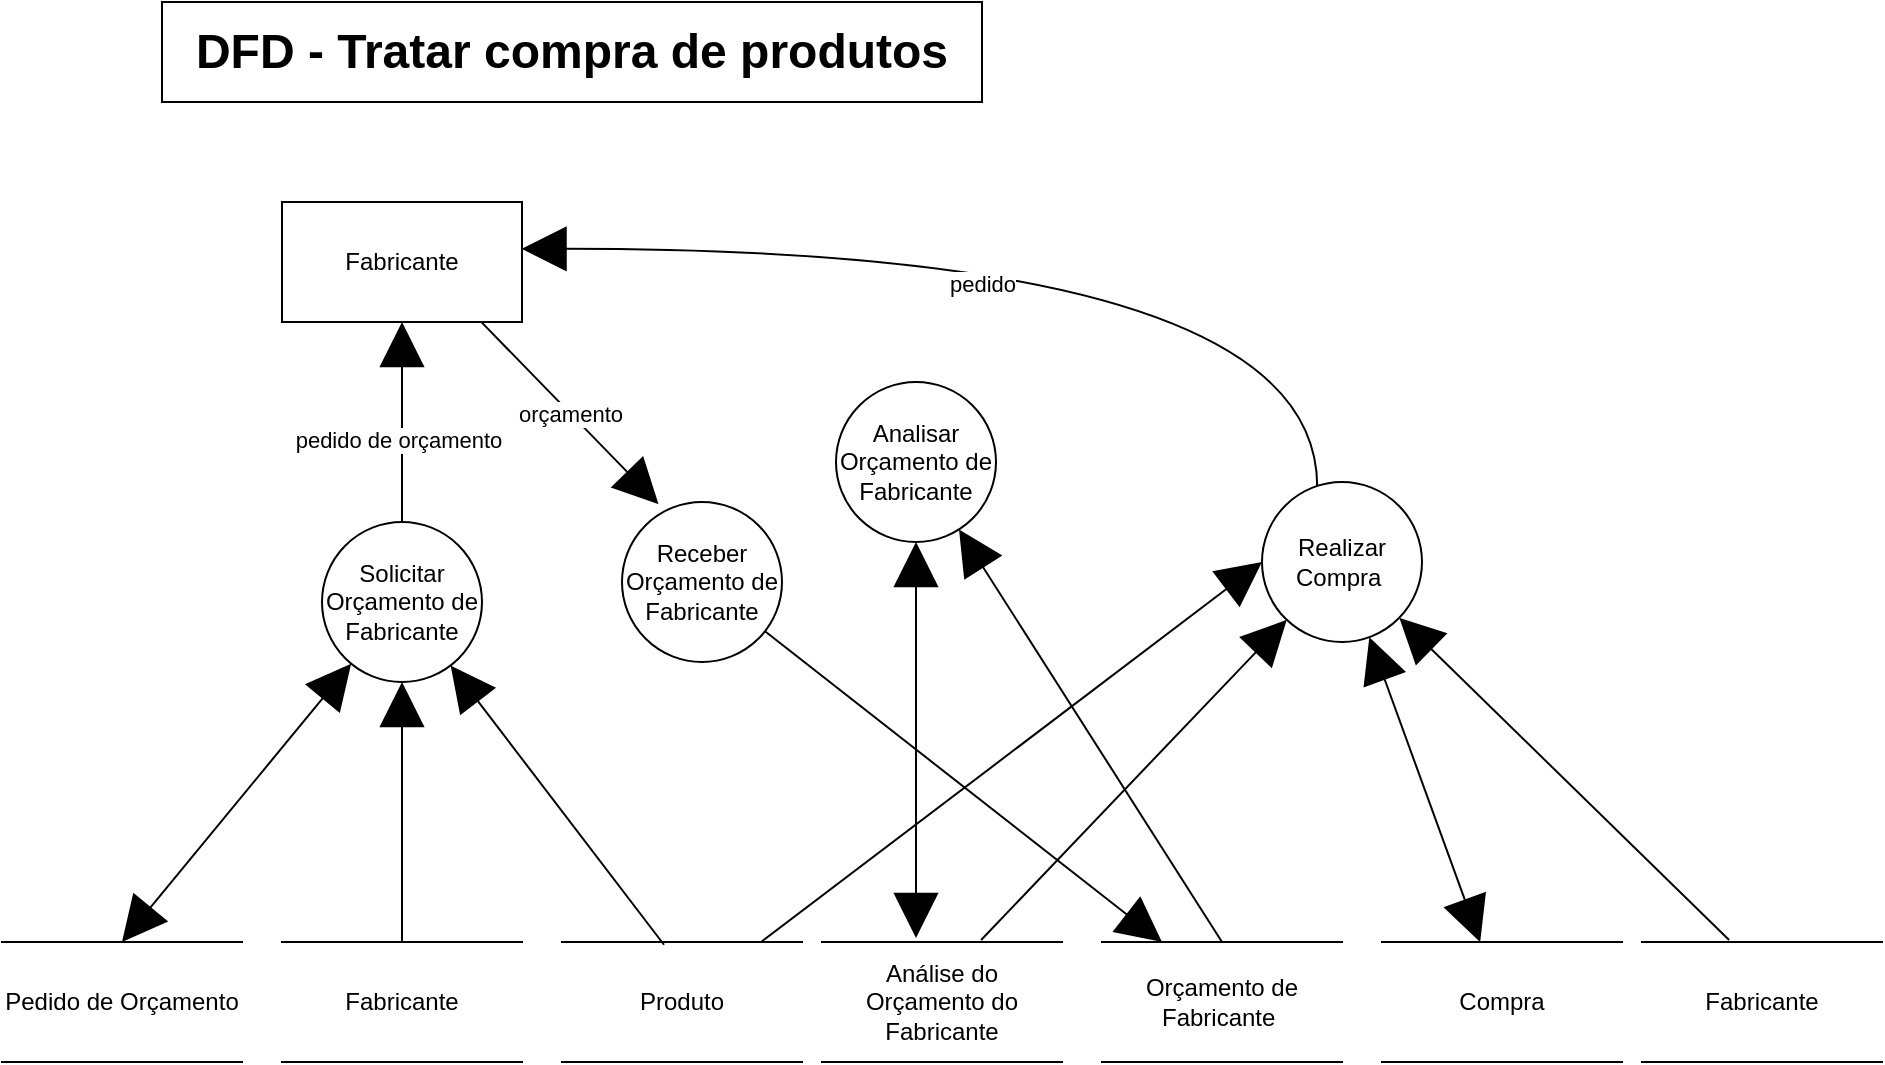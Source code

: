 <mxfile version="14.5.1" type="device"><diagram id="jZRgPFqPyNNf1rV4xsgB" name="Página-1"><mxGraphModel dx="2678" dy="592" grid="1" gridSize="10" guides="1" tooltips="1" connect="1" arrows="1" fold="1" page="1" pageScale="1" pageWidth="827" pageHeight="1169" math="0" shadow="0"><root><mxCell id="0"/><mxCell id="1" parent="0"/><mxCell id="oipiTCr6KgIqRKH9O_RR-1" value="&lt;span style=&quot;font-size: 24px ; font-weight: 700&quot;&gt;DFD - Tratar&lt;/span&gt;&lt;span style=&quot;font-size: 24px&quot;&gt;&lt;b&gt;&amp;nbsp;compra de produtos&lt;/b&gt;&lt;/span&gt;" style="rounded=0;whiteSpace=wrap;html=1;" vertex="1" parent="1"><mxGeometry x="-810" y="20" width="410" height="50" as="geometry"/></mxCell><mxCell id="oipiTCr6KgIqRKH9O_RR-2" value="Fabricante" style="shape=partialRectangle;whiteSpace=wrap;html=1;left=0;right=0;fillColor=none;" vertex="1" parent="1"><mxGeometry x="-750" y="490" width="120" height="60" as="geometry"/></mxCell><mxCell id="oipiTCr6KgIqRKH9O_RR-3" value="Fabricante" style="rounded=0;whiteSpace=wrap;html=1;" vertex="1" parent="1"><mxGeometry x="-750" y="120" width="120" height="60" as="geometry"/></mxCell><mxCell id="oipiTCr6KgIqRKH9O_RR-5" style="edgeStyle=orthogonalEdgeStyle;rounded=0;orthogonalLoop=1;jettySize=auto;html=1;entryX=0.5;entryY=1;entryDx=0;entryDy=0;endArrow=block;endFill=1;endSize=20;" edge="1" parent="1" source="oipiTCr6KgIqRKH9O_RR-4" target="oipiTCr6KgIqRKH9O_RR-3"><mxGeometry relative="1" as="geometry"/></mxCell><mxCell id="oipiTCr6KgIqRKH9O_RR-12" value="pedido de orçamento" style="edgeLabel;html=1;align=center;verticalAlign=middle;resizable=0;points=[];" vertex="1" connectable="0" parent="oipiTCr6KgIqRKH9O_RR-5"><mxGeometry x="-0.18" y="2" relative="1" as="geometry"><mxPoint as="offset"/></mxGeometry></mxCell><mxCell id="oipiTCr6KgIqRKH9O_RR-6" style="edgeStyle=orthogonalEdgeStyle;rounded=0;orthogonalLoop=1;jettySize=auto;html=1;entryX=0.5;entryY=0;entryDx=0;entryDy=0;endArrow=none;endFill=0;endSize=20;startArrow=block;startFill=1;startSize=20;" edge="1" parent="1" source="oipiTCr6KgIqRKH9O_RR-4" target="oipiTCr6KgIqRKH9O_RR-2"><mxGeometry relative="1" as="geometry"/></mxCell><mxCell id="oipiTCr6KgIqRKH9O_RR-14" style="edgeStyle=none;rounded=0;orthogonalLoop=1;jettySize=auto;html=1;entryX=0.425;entryY=0.023;entryDx=0;entryDy=0;entryPerimeter=0;startArrow=block;startFill=1;startSize=20;endArrow=none;endFill=0;endSize=20;" edge="1" parent="1" source="oipiTCr6KgIqRKH9O_RR-4" target="oipiTCr6KgIqRKH9O_RR-10"><mxGeometry relative="1" as="geometry"/></mxCell><mxCell id="oipiTCr6KgIqRKH9O_RR-32" style="edgeStyle=none;rounded=0;orthogonalLoop=1;jettySize=auto;html=1;entryX=0.5;entryY=0;entryDx=0;entryDy=0;startArrow=block;startFill=1;startSize=20;endArrow=block;endFill=1;endSize=20;" edge="1" parent="1" source="oipiTCr6KgIqRKH9O_RR-4" target="oipiTCr6KgIqRKH9O_RR-31"><mxGeometry relative="1" as="geometry"/></mxCell><mxCell id="oipiTCr6KgIqRKH9O_RR-4" value="Solicitar Orçamento de Fabricante" style="ellipse;whiteSpace=wrap;html=1;aspect=fixed;" vertex="1" parent="1"><mxGeometry x="-730" y="280" width="80" height="80" as="geometry"/></mxCell><mxCell id="oipiTCr6KgIqRKH9O_RR-9" value="orçamento" style="rounded=0;orthogonalLoop=1;jettySize=auto;html=1;entryX=0.832;entryY=1.003;entryDx=0;entryDy=0;entryPerimeter=0;startArrow=block;startFill=1;startSize=20;endArrow=none;endFill=0;endSize=20;exitX=0.228;exitY=0.013;exitDx=0;exitDy=0;exitPerimeter=0;" edge="1" parent="1" source="oipiTCr6KgIqRKH9O_RR-7" target="oipiTCr6KgIqRKH9O_RR-3"><mxGeometry relative="1" as="geometry"/></mxCell><mxCell id="oipiTCr6KgIqRKH9O_RR-15" style="edgeStyle=none;rounded=0;orthogonalLoop=1;jettySize=auto;html=1;entryX=0.25;entryY=0;entryDx=0;entryDy=0;startArrow=none;startFill=0;startSize=20;endArrow=block;endFill=1;endSize=20;" edge="1" parent="1" source="oipiTCr6KgIqRKH9O_RR-7" target="oipiTCr6KgIqRKH9O_RR-11"><mxGeometry relative="1" as="geometry"/></mxCell><mxCell id="oipiTCr6KgIqRKH9O_RR-7" value="Receber Orçamento de Fabricante" style="ellipse;whiteSpace=wrap;html=1;aspect=fixed;" vertex="1" parent="1"><mxGeometry x="-580" y="270" width="80" height="80" as="geometry"/></mxCell><mxCell id="oipiTCr6KgIqRKH9O_RR-24" style="edgeStyle=none;rounded=0;orthogonalLoop=1;jettySize=auto;html=1;startArrow=none;startFill=0;startSize=20;endArrow=block;endFill=1;endSize=20;entryX=0;entryY=0.5;entryDx=0;entryDy=0;" edge="1" parent="1" source="oipiTCr6KgIqRKH9O_RR-10" target="oipiTCr6KgIqRKH9O_RR-20"><mxGeometry relative="1" as="geometry"/></mxCell><mxCell id="oipiTCr6KgIqRKH9O_RR-10" value="Produto" style="shape=partialRectangle;whiteSpace=wrap;html=1;left=0;right=0;fillColor=none;" vertex="1" parent="1"><mxGeometry x="-610" y="490" width="120" height="60" as="geometry"/></mxCell><mxCell id="oipiTCr6KgIqRKH9O_RR-18" style="edgeStyle=none;rounded=0;orthogonalLoop=1;jettySize=auto;html=1;entryX=0.5;entryY=1;entryDx=0;entryDy=0;startArrow=block;startFill=1;startSize=20;endArrow=block;endFill=1;endSize=20;" edge="1" parent="1" target="oipiTCr6KgIqRKH9O_RR-16"><mxGeometry relative="1" as="geometry"><mxPoint x="-433" y="488" as="sourcePoint"/></mxGeometry></mxCell><mxCell id="oipiTCr6KgIqRKH9O_RR-11" value="Orçamento de Fabricante&amp;nbsp;" style="shape=partialRectangle;whiteSpace=wrap;html=1;left=0;right=0;fillColor=none;" vertex="1" parent="1"><mxGeometry x="-340" y="490" width="120" height="60" as="geometry"/></mxCell><mxCell id="oipiTCr6KgIqRKH9O_RR-37" style="edgeStyle=none;rounded=0;orthogonalLoop=1;jettySize=auto;html=1;entryX=0.5;entryY=0;entryDx=0;entryDy=0;startArrow=block;startFill=1;startSize=20;endArrow=none;endFill=0;endSize=20;" edge="1" parent="1" source="oipiTCr6KgIqRKH9O_RR-16" target="oipiTCr6KgIqRKH9O_RR-11"><mxGeometry relative="1" as="geometry"/></mxCell><mxCell id="oipiTCr6KgIqRKH9O_RR-16" value="Analisar Orçamento de Fabricante" style="ellipse;whiteSpace=wrap;html=1;aspect=fixed;" vertex="1" parent="1"><mxGeometry x="-473" y="210" width="80" height="80" as="geometry"/></mxCell><mxCell id="oipiTCr6KgIqRKH9O_RR-27" style="edgeStyle=orthogonalEdgeStyle;curved=1;rounded=0;orthogonalLoop=1;jettySize=auto;html=1;entryX=0.998;entryY=0.39;entryDx=0;entryDy=0;entryPerimeter=0;startArrow=none;startFill=0;startSize=20;endArrow=block;endFill=1;endSize=20;exitX=0.345;exitY=0.028;exitDx=0;exitDy=0;exitPerimeter=0;" edge="1" parent="1" source="oipiTCr6KgIqRKH9O_RR-20" target="oipiTCr6KgIqRKH9O_RR-3"><mxGeometry relative="1" as="geometry"><Array as="points"><mxPoint x="-232" y="143"/></Array></mxGeometry></mxCell><mxCell id="oipiTCr6KgIqRKH9O_RR-28" value="pedido" style="edgeLabel;html=1;align=center;verticalAlign=middle;resizable=0;points=[];" vertex="1" connectable="0" parent="oipiTCr6KgIqRKH9O_RR-27"><mxGeometry x="0.154" y="17" relative="1" as="geometry"><mxPoint x="11.56" as="offset"/></mxGeometry></mxCell><mxCell id="oipiTCr6KgIqRKH9O_RR-30" style="rounded=0;orthogonalLoop=1;jettySize=auto;html=1;startArrow=block;startFill=1;startSize=20;endArrow=block;endFill=1;endSize=20;" edge="1" parent="1" source="oipiTCr6KgIqRKH9O_RR-20" target="oipiTCr6KgIqRKH9O_RR-29"><mxGeometry relative="1" as="geometry"/></mxCell><mxCell id="oipiTCr6KgIqRKH9O_RR-36" style="edgeStyle=none;rounded=0;orthogonalLoop=1;jettySize=auto;html=1;entryX=0.363;entryY=-0.017;entryDx=0;entryDy=0;entryPerimeter=0;startArrow=block;startFill=1;startSize=20;endArrow=none;endFill=0;endSize=20;" edge="1" parent="1" source="oipiTCr6KgIqRKH9O_RR-20" target="oipiTCr6KgIqRKH9O_RR-34"><mxGeometry relative="1" as="geometry"/></mxCell><mxCell id="oipiTCr6KgIqRKH9O_RR-39" style="edgeStyle=none;rounded=0;orthogonalLoop=1;jettySize=auto;html=1;entryX=0.663;entryY=-0.017;entryDx=0;entryDy=0;entryPerimeter=0;startArrow=block;startFill=1;startSize=20;endArrow=none;endFill=0;endSize=20;" edge="1" parent="1" source="oipiTCr6KgIqRKH9O_RR-20" target="oipiTCr6KgIqRKH9O_RR-33"><mxGeometry relative="1" as="geometry"/></mxCell><mxCell id="oipiTCr6KgIqRKH9O_RR-20" value="Realizar Compra&amp;nbsp;" style="ellipse;whiteSpace=wrap;html=1;aspect=fixed;" vertex="1" parent="1"><mxGeometry x="-260" y="260" width="80" height="80" as="geometry"/></mxCell><mxCell id="oipiTCr6KgIqRKH9O_RR-29" value="Compra" style="shape=partialRectangle;whiteSpace=wrap;html=1;left=0;right=0;fillColor=none;" vertex="1" parent="1"><mxGeometry x="-200" y="490" width="120" height="60" as="geometry"/></mxCell><mxCell id="oipiTCr6KgIqRKH9O_RR-31" value="Pedido de Orçamento" style="shape=partialRectangle;whiteSpace=wrap;html=1;left=0;right=0;fillColor=none;" vertex="1" parent="1"><mxGeometry x="-890" y="490" width="120" height="60" as="geometry"/></mxCell><mxCell id="oipiTCr6KgIqRKH9O_RR-33" value="Análise do Orçamento do Fabricante" style="shape=partialRectangle;whiteSpace=wrap;html=1;left=0;right=0;fillColor=none;rotation=0;" vertex="1" parent="1"><mxGeometry x="-480" y="490" width="120" height="60" as="geometry"/></mxCell><mxCell id="oipiTCr6KgIqRKH9O_RR-34" value="Fabricante" style="shape=partialRectangle;whiteSpace=wrap;html=1;left=0;right=0;fillColor=none;" vertex="1" parent="1"><mxGeometry x="-70" y="490" width="120" height="60" as="geometry"/></mxCell></root></mxGraphModel></diagram></mxfile>